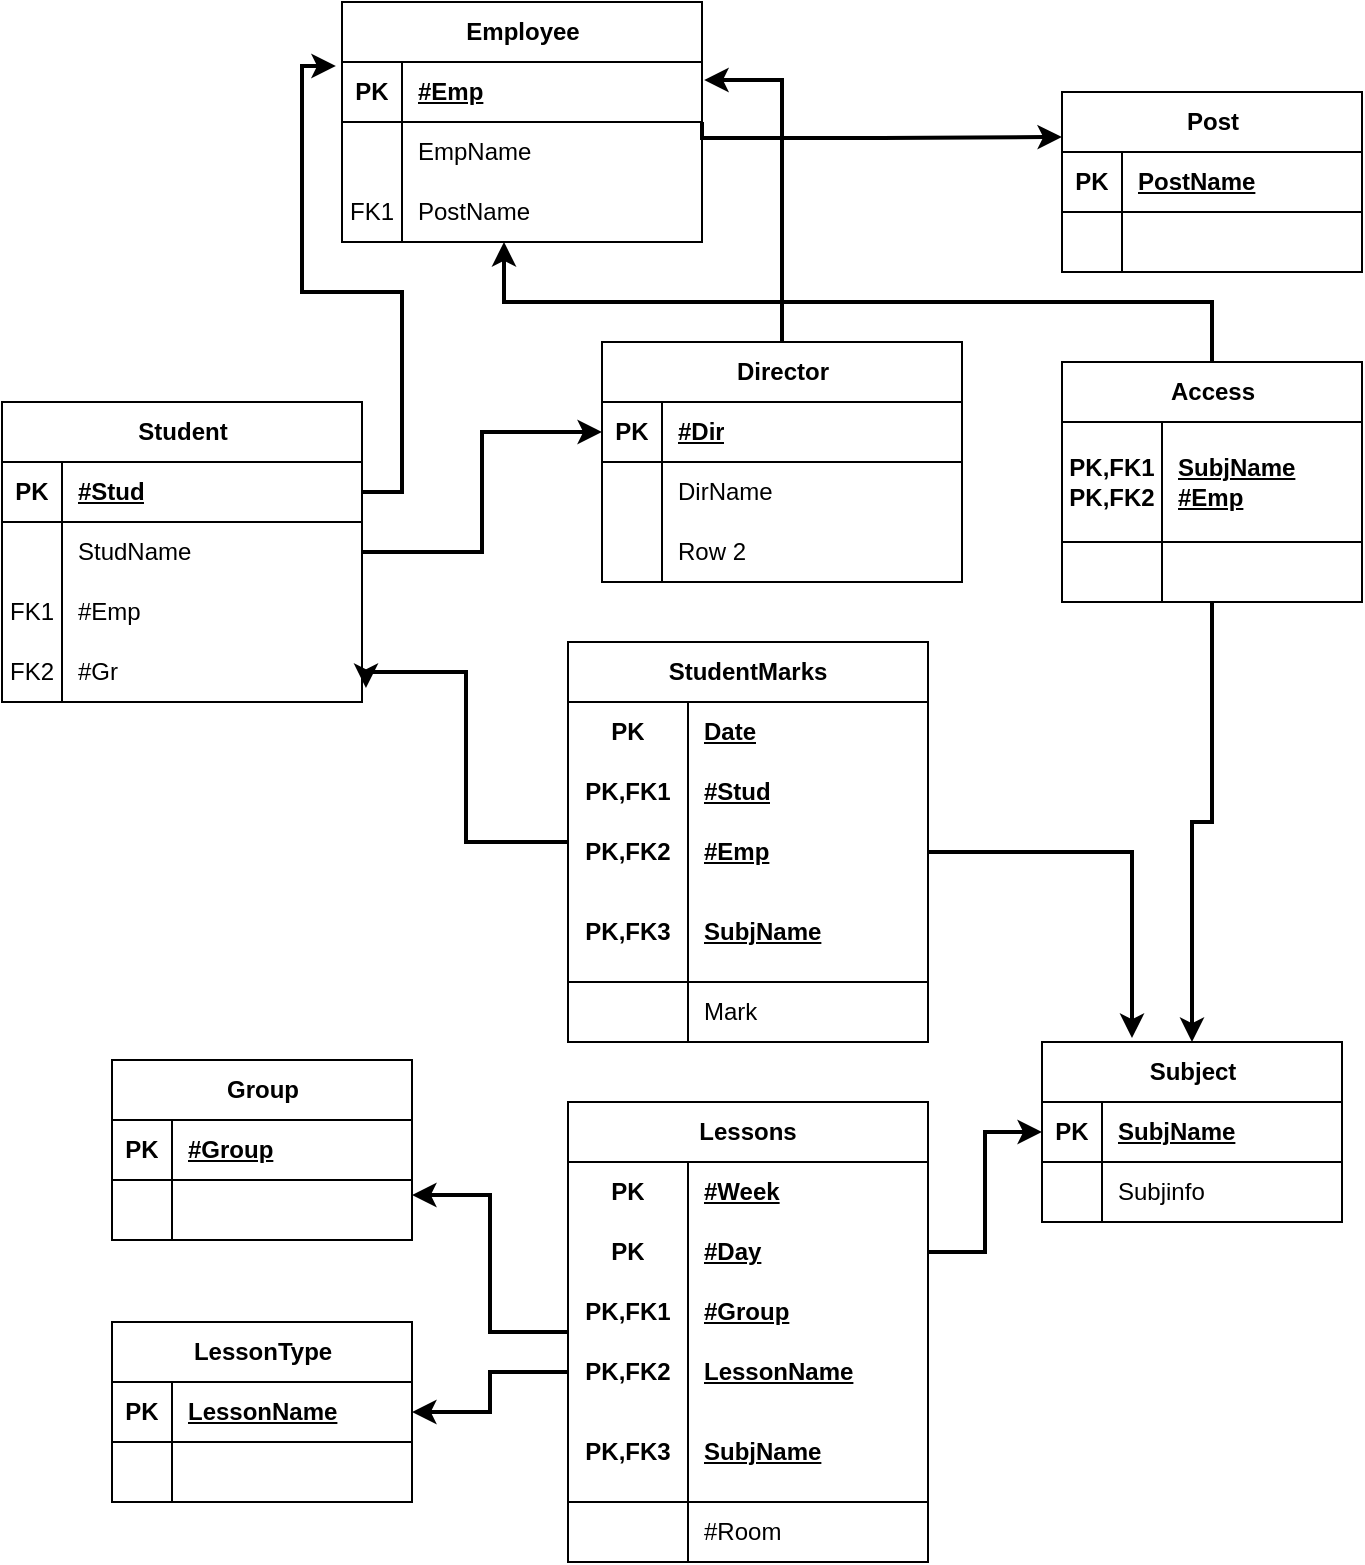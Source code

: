<mxfile version="24.7.12">
  <diagram name="Страница — 1" id="NzwjbQkJgT9TZxxbmWDE">
    <mxGraphModel dx="1434" dy="734" grid="1" gridSize="10" guides="1" tooltips="1" connect="1" arrows="1" fold="1" page="1" pageScale="1" pageWidth="827" pageHeight="1169" math="0" shadow="0">
      <root>
        <mxCell id="0" />
        <mxCell id="1" parent="0" />
        <mxCell id="a6RJARASzwT0fLE4KQtA-167" style="edgeStyle=orthogonalEdgeStyle;shape=connector;rounded=0;orthogonalLoop=1;jettySize=auto;html=1;entryX=0;entryY=0.5;entryDx=0;entryDy=0;strokeColor=default;strokeWidth=2;align=center;verticalAlign=middle;fontFamily=Helvetica;fontSize=11;fontColor=default;labelBackgroundColor=default;endArrow=classic;" edge="1" parent="1" source="a6RJARASzwT0fLE4KQtA-1" target="a6RJARASzwT0fLE4KQtA-28">
          <mxGeometry relative="1" as="geometry" />
        </mxCell>
        <mxCell id="a6RJARASzwT0fLE4KQtA-1" value="Student" style="shape=table;startSize=30;container=1;collapsible=1;childLayout=tableLayout;fixedRows=1;rowLines=0;fontStyle=1;align=center;resizeLast=1;html=1;" vertex="1" parent="1">
          <mxGeometry x="40" y="210" width="180" height="150" as="geometry" />
        </mxCell>
        <mxCell id="a6RJARASzwT0fLE4KQtA-2" value="" style="shape=tableRow;horizontal=0;startSize=0;swimlaneHead=0;swimlaneBody=0;fillColor=none;collapsible=0;dropTarget=0;points=[[0,0.5],[1,0.5]];portConstraint=eastwest;top=0;left=0;right=0;bottom=1;" vertex="1" parent="a6RJARASzwT0fLE4KQtA-1">
          <mxGeometry y="30" width="180" height="30" as="geometry" />
        </mxCell>
        <mxCell id="a6RJARASzwT0fLE4KQtA-3" value="PK" style="shape=partialRectangle;connectable=0;fillColor=none;top=0;left=0;bottom=0;right=0;fontStyle=1;overflow=hidden;whiteSpace=wrap;html=1;" vertex="1" parent="a6RJARASzwT0fLE4KQtA-2">
          <mxGeometry width="30" height="30" as="geometry">
            <mxRectangle width="30" height="30" as="alternateBounds" />
          </mxGeometry>
        </mxCell>
        <mxCell id="a6RJARASzwT0fLE4KQtA-4" value="#Stud" style="shape=partialRectangle;connectable=0;fillColor=none;top=0;left=0;bottom=0;right=0;align=left;spacingLeft=6;fontStyle=5;overflow=hidden;whiteSpace=wrap;html=1;" vertex="1" parent="a6RJARASzwT0fLE4KQtA-2">
          <mxGeometry x="30" width="150" height="30" as="geometry">
            <mxRectangle width="150" height="30" as="alternateBounds" />
          </mxGeometry>
        </mxCell>
        <mxCell id="a6RJARASzwT0fLE4KQtA-5" value="" style="shape=tableRow;horizontal=0;startSize=0;swimlaneHead=0;swimlaneBody=0;fillColor=none;collapsible=0;dropTarget=0;points=[[0,0.5],[1,0.5]];portConstraint=eastwest;top=0;left=0;right=0;bottom=0;" vertex="1" parent="a6RJARASzwT0fLE4KQtA-1">
          <mxGeometry y="60" width="180" height="30" as="geometry" />
        </mxCell>
        <mxCell id="a6RJARASzwT0fLE4KQtA-6" value="" style="shape=partialRectangle;connectable=0;fillColor=none;top=0;left=0;bottom=0;right=0;editable=1;overflow=hidden;whiteSpace=wrap;html=1;" vertex="1" parent="a6RJARASzwT0fLE4KQtA-5">
          <mxGeometry width="30" height="30" as="geometry">
            <mxRectangle width="30" height="30" as="alternateBounds" />
          </mxGeometry>
        </mxCell>
        <mxCell id="a6RJARASzwT0fLE4KQtA-7" value="StudName" style="shape=partialRectangle;connectable=0;fillColor=none;top=0;left=0;bottom=0;right=0;align=left;spacingLeft=6;overflow=hidden;whiteSpace=wrap;html=1;" vertex="1" parent="a6RJARASzwT0fLE4KQtA-5">
          <mxGeometry x="30" width="150" height="30" as="geometry">
            <mxRectangle width="150" height="30" as="alternateBounds" />
          </mxGeometry>
        </mxCell>
        <mxCell id="a6RJARASzwT0fLE4KQtA-8" value="" style="shape=tableRow;horizontal=0;startSize=0;swimlaneHead=0;swimlaneBody=0;fillColor=none;collapsible=0;dropTarget=0;points=[[0,0.5],[1,0.5]];portConstraint=eastwest;top=0;left=0;right=0;bottom=0;" vertex="1" parent="a6RJARASzwT0fLE4KQtA-1">
          <mxGeometry y="90" width="180" height="30" as="geometry" />
        </mxCell>
        <mxCell id="a6RJARASzwT0fLE4KQtA-9" value="FK1" style="shape=partialRectangle;connectable=0;fillColor=none;top=0;left=0;bottom=0;right=0;editable=1;overflow=hidden;whiteSpace=wrap;html=1;" vertex="1" parent="a6RJARASzwT0fLE4KQtA-8">
          <mxGeometry width="30" height="30" as="geometry">
            <mxRectangle width="30" height="30" as="alternateBounds" />
          </mxGeometry>
        </mxCell>
        <mxCell id="a6RJARASzwT0fLE4KQtA-10" value="#Emp" style="shape=partialRectangle;connectable=0;fillColor=none;top=0;left=0;bottom=0;right=0;align=left;spacingLeft=6;overflow=hidden;whiteSpace=wrap;html=1;" vertex="1" parent="a6RJARASzwT0fLE4KQtA-8">
          <mxGeometry x="30" width="150" height="30" as="geometry">
            <mxRectangle width="150" height="30" as="alternateBounds" />
          </mxGeometry>
        </mxCell>
        <mxCell id="a6RJARASzwT0fLE4KQtA-11" value="" style="shape=tableRow;horizontal=0;startSize=0;swimlaneHead=0;swimlaneBody=0;fillColor=none;collapsible=0;dropTarget=0;points=[[0,0.5],[1,0.5]];portConstraint=eastwest;top=0;left=0;right=0;bottom=0;" vertex="1" parent="a6RJARASzwT0fLE4KQtA-1">
          <mxGeometry y="120" width="180" height="30" as="geometry" />
        </mxCell>
        <mxCell id="a6RJARASzwT0fLE4KQtA-12" value="FK2" style="shape=partialRectangle;connectable=0;fillColor=none;top=0;left=0;bottom=0;right=0;editable=1;overflow=hidden;whiteSpace=wrap;html=1;" vertex="1" parent="a6RJARASzwT0fLE4KQtA-11">
          <mxGeometry width="30" height="30" as="geometry">
            <mxRectangle width="30" height="30" as="alternateBounds" />
          </mxGeometry>
        </mxCell>
        <mxCell id="a6RJARASzwT0fLE4KQtA-13" value="#Gr" style="shape=partialRectangle;connectable=0;fillColor=none;top=0;left=0;bottom=0;right=0;align=left;spacingLeft=6;overflow=hidden;whiteSpace=wrap;html=1;" vertex="1" parent="a6RJARASzwT0fLE4KQtA-11">
          <mxGeometry x="30" width="150" height="30" as="geometry">
            <mxRectangle width="150" height="30" as="alternateBounds" />
          </mxGeometry>
        </mxCell>
        <mxCell id="a6RJARASzwT0fLE4KQtA-14" value="Employee" style="shape=table;startSize=30;container=1;collapsible=1;childLayout=tableLayout;fixedRows=1;rowLines=0;fontStyle=1;align=center;resizeLast=1;html=1;" vertex="1" parent="1">
          <mxGeometry x="210" y="10" width="180" height="120" as="geometry" />
        </mxCell>
        <mxCell id="a6RJARASzwT0fLE4KQtA-15" value="" style="shape=tableRow;horizontal=0;startSize=0;swimlaneHead=0;swimlaneBody=0;fillColor=none;collapsible=0;dropTarget=0;points=[[0,0.5],[1,0.5]];portConstraint=eastwest;top=0;left=0;right=0;bottom=1;" vertex="1" parent="a6RJARASzwT0fLE4KQtA-14">
          <mxGeometry y="30" width="180" height="30" as="geometry" />
        </mxCell>
        <mxCell id="a6RJARASzwT0fLE4KQtA-16" value="PK" style="shape=partialRectangle;connectable=0;fillColor=none;top=0;left=0;bottom=0;right=0;fontStyle=1;overflow=hidden;whiteSpace=wrap;html=1;" vertex="1" parent="a6RJARASzwT0fLE4KQtA-15">
          <mxGeometry width="30" height="30" as="geometry">
            <mxRectangle width="30" height="30" as="alternateBounds" />
          </mxGeometry>
        </mxCell>
        <mxCell id="a6RJARASzwT0fLE4KQtA-17" value="#Emp" style="shape=partialRectangle;connectable=0;fillColor=none;top=0;left=0;bottom=0;right=0;align=left;spacingLeft=6;fontStyle=5;overflow=hidden;whiteSpace=wrap;html=1;" vertex="1" parent="a6RJARASzwT0fLE4KQtA-15">
          <mxGeometry x="30" width="150" height="30" as="geometry">
            <mxRectangle width="150" height="30" as="alternateBounds" />
          </mxGeometry>
        </mxCell>
        <mxCell id="a6RJARASzwT0fLE4KQtA-18" value="" style="shape=tableRow;horizontal=0;startSize=0;swimlaneHead=0;swimlaneBody=0;fillColor=none;collapsible=0;dropTarget=0;points=[[0,0.5],[1,0.5]];portConstraint=eastwest;top=0;left=0;right=0;bottom=0;" vertex="1" parent="a6RJARASzwT0fLE4KQtA-14">
          <mxGeometry y="60" width="180" height="30" as="geometry" />
        </mxCell>
        <mxCell id="a6RJARASzwT0fLE4KQtA-19" value="" style="shape=partialRectangle;connectable=0;fillColor=none;top=0;left=0;bottom=0;right=0;editable=1;overflow=hidden;whiteSpace=wrap;html=1;" vertex="1" parent="a6RJARASzwT0fLE4KQtA-18">
          <mxGeometry width="30" height="30" as="geometry">
            <mxRectangle width="30" height="30" as="alternateBounds" />
          </mxGeometry>
        </mxCell>
        <mxCell id="a6RJARASzwT0fLE4KQtA-20" value="EmpName" style="shape=partialRectangle;connectable=0;fillColor=none;top=0;left=0;bottom=0;right=0;align=left;spacingLeft=6;overflow=hidden;whiteSpace=wrap;html=1;" vertex="1" parent="a6RJARASzwT0fLE4KQtA-18">
          <mxGeometry x="30" width="150" height="30" as="geometry">
            <mxRectangle width="150" height="30" as="alternateBounds" />
          </mxGeometry>
        </mxCell>
        <mxCell id="a6RJARASzwT0fLE4KQtA-21" value="" style="shape=tableRow;horizontal=0;startSize=0;swimlaneHead=0;swimlaneBody=0;fillColor=none;collapsible=0;dropTarget=0;points=[[0,0.5],[1,0.5]];portConstraint=eastwest;top=0;left=0;right=0;bottom=0;" vertex="1" parent="a6RJARASzwT0fLE4KQtA-14">
          <mxGeometry y="90" width="180" height="30" as="geometry" />
        </mxCell>
        <mxCell id="a6RJARASzwT0fLE4KQtA-22" value="FK1" style="shape=partialRectangle;connectable=0;fillColor=none;top=0;left=0;bottom=0;right=0;editable=1;overflow=hidden;whiteSpace=wrap;html=1;" vertex="1" parent="a6RJARASzwT0fLE4KQtA-21">
          <mxGeometry width="30" height="30" as="geometry">
            <mxRectangle width="30" height="30" as="alternateBounds" />
          </mxGeometry>
        </mxCell>
        <mxCell id="a6RJARASzwT0fLE4KQtA-23" value="PostName" style="shape=partialRectangle;connectable=0;fillColor=none;top=0;left=0;bottom=0;right=0;align=left;spacingLeft=6;overflow=hidden;whiteSpace=wrap;html=1;" vertex="1" parent="a6RJARASzwT0fLE4KQtA-21">
          <mxGeometry x="30" width="150" height="30" as="geometry">
            <mxRectangle width="150" height="30" as="alternateBounds" />
          </mxGeometry>
        </mxCell>
        <mxCell id="a6RJARASzwT0fLE4KQtA-27" value="Director" style="shape=table;startSize=30;container=1;collapsible=1;childLayout=tableLayout;fixedRows=1;rowLines=0;fontStyle=1;align=center;resizeLast=1;html=1;" vertex="1" parent="1">
          <mxGeometry x="340" y="180" width="180" height="120" as="geometry" />
        </mxCell>
        <mxCell id="a6RJARASzwT0fLE4KQtA-28" value="" style="shape=tableRow;horizontal=0;startSize=0;swimlaneHead=0;swimlaneBody=0;fillColor=none;collapsible=0;dropTarget=0;points=[[0,0.5],[1,0.5]];portConstraint=eastwest;top=0;left=0;right=0;bottom=1;" vertex="1" parent="a6RJARASzwT0fLE4KQtA-27">
          <mxGeometry y="30" width="180" height="30" as="geometry" />
        </mxCell>
        <mxCell id="a6RJARASzwT0fLE4KQtA-29" value="PK" style="shape=partialRectangle;connectable=0;fillColor=none;top=0;left=0;bottom=0;right=0;fontStyle=1;overflow=hidden;whiteSpace=wrap;html=1;" vertex="1" parent="a6RJARASzwT0fLE4KQtA-28">
          <mxGeometry width="30" height="30" as="geometry">
            <mxRectangle width="30" height="30" as="alternateBounds" />
          </mxGeometry>
        </mxCell>
        <mxCell id="a6RJARASzwT0fLE4KQtA-30" value="#Dir" style="shape=partialRectangle;connectable=0;fillColor=none;top=0;left=0;bottom=0;right=0;align=left;spacingLeft=6;fontStyle=5;overflow=hidden;whiteSpace=wrap;html=1;" vertex="1" parent="a6RJARASzwT0fLE4KQtA-28">
          <mxGeometry x="30" width="150" height="30" as="geometry">
            <mxRectangle width="150" height="30" as="alternateBounds" />
          </mxGeometry>
        </mxCell>
        <mxCell id="a6RJARASzwT0fLE4KQtA-31" value="" style="shape=tableRow;horizontal=0;startSize=0;swimlaneHead=0;swimlaneBody=0;fillColor=none;collapsible=0;dropTarget=0;points=[[0,0.5],[1,0.5]];portConstraint=eastwest;top=0;left=0;right=0;bottom=0;" vertex="1" parent="a6RJARASzwT0fLE4KQtA-27">
          <mxGeometry y="60" width="180" height="30" as="geometry" />
        </mxCell>
        <mxCell id="a6RJARASzwT0fLE4KQtA-32" value="" style="shape=partialRectangle;connectable=0;fillColor=none;top=0;left=0;bottom=0;right=0;editable=1;overflow=hidden;whiteSpace=wrap;html=1;" vertex="1" parent="a6RJARASzwT0fLE4KQtA-31">
          <mxGeometry width="30" height="30" as="geometry">
            <mxRectangle width="30" height="30" as="alternateBounds" />
          </mxGeometry>
        </mxCell>
        <mxCell id="a6RJARASzwT0fLE4KQtA-33" value="DirName" style="shape=partialRectangle;connectable=0;fillColor=none;top=0;left=0;bottom=0;right=0;align=left;spacingLeft=6;overflow=hidden;whiteSpace=wrap;html=1;" vertex="1" parent="a6RJARASzwT0fLE4KQtA-31">
          <mxGeometry x="30" width="150" height="30" as="geometry">
            <mxRectangle width="150" height="30" as="alternateBounds" />
          </mxGeometry>
        </mxCell>
        <mxCell id="a6RJARASzwT0fLE4KQtA-34" value="" style="shape=tableRow;horizontal=0;startSize=0;swimlaneHead=0;swimlaneBody=0;fillColor=none;collapsible=0;dropTarget=0;points=[[0,0.5],[1,0.5]];portConstraint=eastwest;top=0;left=0;right=0;bottom=0;" vertex="1" parent="a6RJARASzwT0fLE4KQtA-27">
          <mxGeometry y="90" width="180" height="30" as="geometry" />
        </mxCell>
        <mxCell id="a6RJARASzwT0fLE4KQtA-35" value="" style="shape=partialRectangle;connectable=0;fillColor=none;top=0;left=0;bottom=0;right=0;editable=1;overflow=hidden;whiteSpace=wrap;html=1;" vertex="1" parent="a6RJARASzwT0fLE4KQtA-34">
          <mxGeometry width="30" height="30" as="geometry">
            <mxRectangle width="30" height="30" as="alternateBounds" />
          </mxGeometry>
        </mxCell>
        <mxCell id="a6RJARASzwT0fLE4KQtA-36" value="Row 2" style="shape=partialRectangle;connectable=0;fillColor=none;top=0;left=0;bottom=0;right=0;align=left;spacingLeft=6;overflow=hidden;whiteSpace=wrap;html=1;" vertex="1" parent="a6RJARASzwT0fLE4KQtA-34">
          <mxGeometry x="30" width="150" height="30" as="geometry">
            <mxRectangle width="150" height="30" as="alternateBounds" />
          </mxGeometry>
        </mxCell>
        <mxCell id="a6RJARASzwT0fLE4KQtA-50" value="Group" style="shape=table;startSize=30;container=1;collapsible=1;childLayout=tableLayout;fixedRows=1;rowLines=0;fontStyle=1;align=center;resizeLast=1;html=1;" vertex="1" parent="1">
          <mxGeometry x="95" y="539" width="150" height="90" as="geometry" />
        </mxCell>
        <mxCell id="a6RJARASzwT0fLE4KQtA-51" value="" style="shape=tableRow;horizontal=0;startSize=0;swimlaneHead=0;swimlaneBody=0;fillColor=none;collapsible=0;dropTarget=0;points=[[0,0.5],[1,0.5]];portConstraint=eastwest;top=0;left=0;right=0;bottom=1;" vertex="1" parent="a6RJARASzwT0fLE4KQtA-50">
          <mxGeometry y="30" width="150" height="30" as="geometry" />
        </mxCell>
        <mxCell id="a6RJARASzwT0fLE4KQtA-52" value="PK" style="shape=partialRectangle;connectable=0;fillColor=none;top=0;left=0;bottom=0;right=0;fontStyle=1;overflow=hidden;whiteSpace=wrap;html=1;" vertex="1" parent="a6RJARASzwT0fLE4KQtA-51">
          <mxGeometry width="30" height="30" as="geometry">
            <mxRectangle width="30" height="30" as="alternateBounds" />
          </mxGeometry>
        </mxCell>
        <mxCell id="a6RJARASzwT0fLE4KQtA-53" value="#Group" style="shape=partialRectangle;connectable=0;fillColor=none;top=0;left=0;bottom=0;right=0;align=left;spacingLeft=6;fontStyle=5;overflow=hidden;whiteSpace=wrap;html=1;" vertex="1" parent="a6RJARASzwT0fLE4KQtA-51">
          <mxGeometry x="30" width="120" height="30" as="geometry">
            <mxRectangle width="120" height="30" as="alternateBounds" />
          </mxGeometry>
        </mxCell>
        <mxCell id="a6RJARASzwT0fLE4KQtA-54" value="" style="shape=tableRow;horizontal=0;startSize=0;swimlaneHead=0;swimlaneBody=0;fillColor=none;collapsible=0;dropTarget=0;points=[[0,0.5],[1,0.5]];portConstraint=eastwest;top=0;left=0;right=0;bottom=0;" vertex="1" parent="a6RJARASzwT0fLE4KQtA-50">
          <mxGeometry y="60" width="150" height="30" as="geometry" />
        </mxCell>
        <mxCell id="a6RJARASzwT0fLE4KQtA-55" value="" style="shape=partialRectangle;connectable=0;fillColor=none;top=0;left=0;bottom=0;right=0;editable=1;overflow=hidden;whiteSpace=wrap;html=1;" vertex="1" parent="a6RJARASzwT0fLE4KQtA-54">
          <mxGeometry width="30" height="30" as="geometry">
            <mxRectangle width="30" height="30" as="alternateBounds" />
          </mxGeometry>
        </mxCell>
        <mxCell id="a6RJARASzwT0fLE4KQtA-56" value="" style="shape=partialRectangle;connectable=0;fillColor=none;top=0;left=0;bottom=0;right=0;align=left;spacingLeft=6;overflow=hidden;whiteSpace=wrap;html=1;" vertex="1" parent="a6RJARASzwT0fLE4KQtA-54">
          <mxGeometry x="30" width="120" height="30" as="geometry">
            <mxRectangle width="120" height="30" as="alternateBounds" />
          </mxGeometry>
        </mxCell>
        <mxCell id="a6RJARASzwT0fLE4KQtA-89" value="LessonType" style="shape=table;startSize=30;container=1;collapsible=1;childLayout=tableLayout;fixedRows=1;rowLines=0;fontStyle=1;align=center;resizeLast=1;html=1;" vertex="1" parent="1">
          <mxGeometry x="95" y="670" width="150" height="90" as="geometry" />
        </mxCell>
        <mxCell id="a6RJARASzwT0fLE4KQtA-90" value="" style="shape=tableRow;horizontal=0;startSize=0;swimlaneHead=0;swimlaneBody=0;fillColor=none;collapsible=0;dropTarget=0;points=[[0,0.5],[1,0.5]];portConstraint=eastwest;top=0;left=0;right=0;bottom=1;" vertex="1" parent="a6RJARASzwT0fLE4KQtA-89">
          <mxGeometry y="30" width="150" height="30" as="geometry" />
        </mxCell>
        <mxCell id="a6RJARASzwT0fLE4KQtA-91" value="PK" style="shape=partialRectangle;connectable=0;fillColor=none;top=0;left=0;bottom=0;right=0;fontStyle=1;overflow=hidden;whiteSpace=wrap;html=1;" vertex="1" parent="a6RJARASzwT0fLE4KQtA-90">
          <mxGeometry width="30" height="30" as="geometry">
            <mxRectangle width="30" height="30" as="alternateBounds" />
          </mxGeometry>
        </mxCell>
        <mxCell id="a6RJARASzwT0fLE4KQtA-92" value="LessonName" style="shape=partialRectangle;connectable=0;fillColor=none;top=0;left=0;bottom=0;right=0;align=left;spacingLeft=6;fontStyle=5;overflow=hidden;whiteSpace=wrap;html=1;" vertex="1" parent="a6RJARASzwT0fLE4KQtA-90">
          <mxGeometry x="30" width="120" height="30" as="geometry">
            <mxRectangle width="120" height="30" as="alternateBounds" />
          </mxGeometry>
        </mxCell>
        <mxCell id="a6RJARASzwT0fLE4KQtA-93" value="" style="shape=tableRow;horizontal=0;startSize=0;swimlaneHead=0;swimlaneBody=0;fillColor=none;collapsible=0;dropTarget=0;points=[[0,0.5],[1,0.5]];portConstraint=eastwest;top=0;left=0;right=0;bottom=0;" vertex="1" parent="a6RJARASzwT0fLE4KQtA-89">
          <mxGeometry y="60" width="150" height="30" as="geometry" />
        </mxCell>
        <mxCell id="a6RJARASzwT0fLE4KQtA-94" value="" style="shape=partialRectangle;connectable=0;fillColor=none;top=0;left=0;bottom=0;right=0;editable=1;overflow=hidden;whiteSpace=wrap;html=1;" vertex="1" parent="a6RJARASzwT0fLE4KQtA-93">
          <mxGeometry width="30" height="30" as="geometry">
            <mxRectangle width="30" height="30" as="alternateBounds" />
          </mxGeometry>
        </mxCell>
        <mxCell id="a6RJARASzwT0fLE4KQtA-95" value="" style="shape=partialRectangle;connectable=0;fillColor=none;top=0;left=0;bottom=0;right=0;align=left;spacingLeft=6;overflow=hidden;whiteSpace=wrap;html=1;" vertex="1" parent="a6RJARASzwT0fLE4KQtA-93">
          <mxGeometry x="30" width="120" height="30" as="geometry">
            <mxRectangle width="120" height="30" as="alternateBounds" />
          </mxGeometry>
        </mxCell>
        <mxCell id="a6RJARASzwT0fLE4KQtA-96" value="Post" style="shape=table;startSize=30;container=1;collapsible=1;childLayout=tableLayout;fixedRows=1;rowLines=0;fontStyle=1;align=center;resizeLast=1;html=1;" vertex="1" parent="1">
          <mxGeometry x="570" y="55" width="150" height="90" as="geometry" />
        </mxCell>
        <mxCell id="a6RJARASzwT0fLE4KQtA-97" value="" style="shape=tableRow;horizontal=0;startSize=0;swimlaneHead=0;swimlaneBody=0;fillColor=none;collapsible=0;dropTarget=0;points=[[0,0.5],[1,0.5]];portConstraint=eastwest;top=0;left=0;right=0;bottom=1;" vertex="1" parent="a6RJARASzwT0fLE4KQtA-96">
          <mxGeometry y="30" width="150" height="30" as="geometry" />
        </mxCell>
        <mxCell id="a6RJARASzwT0fLE4KQtA-98" value="PK" style="shape=partialRectangle;connectable=0;fillColor=none;top=0;left=0;bottom=0;right=0;fontStyle=1;overflow=hidden;whiteSpace=wrap;html=1;" vertex="1" parent="a6RJARASzwT0fLE4KQtA-97">
          <mxGeometry width="30" height="30" as="geometry">
            <mxRectangle width="30" height="30" as="alternateBounds" />
          </mxGeometry>
        </mxCell>
        <mxCell id="a6RJARASzwT0fLE4KQtA-99" value="PostName" style="shape=partialRectangle;connectable=0;fillColor=none;top=0;left=0;bottom=0;right=0;align=left;spacingLeft=6;fontStyle=5;overflow=hidden;whiteSpace=wrap;html=1;" vertex="1" parent="a6RJARASzwT0fLE4KQtA-97">
          <mxGeometry x="30" width="120" height="30" as="geometry">
            <mxRectangle width="120" height="30" as="alternateBounds" />
          </mxGeometry>
        </mxCell>
        <mxCell id="a6RJARASzwT0fLE4KQtA-100" value="" style="shape=tableRow;horizontal=0;startSize=0;swimlaneHead=0;swimlaneBody=0;fillColor=none;collapsible=0;dropTarget=0;points=[[0,0.5],[1,0.5]];portConstraint=eastwest;top=0;left=0;right=0;bottom=0;" vertex="1" parent="a6RJARASzwT0fLE4KQtA-96">
          <mxGeometry y="60" width="150" height="30" as="geometry" />
        </mxCell>
        <mxCell id="a6RJARASzwT0fLE4KQtA-101" value="" style="shape=partialRectangle;connectable=0;fillColor=none;top=0;left=0;bottom=0;right=0;editable=1;overflow=hidden;whiteSpace=wrap;html=1;" vertex="1" parent="a6RJARASzwT0fLE4KQtA-100">
          <mxGeometry width="30" height="30" as="geometry">
            <mxRectangle width="30" height="30" as="alternateBounds" />
          </mxGeometry>
        </mxCell>
        <mxCell id="a6RJARASzwT0fLE4KQtA-102" value="" style="shape=partialRectangle;connectable=0;fillColor=none;top=0;left=0;bottom=0;right=0;align=left;spacingLeft=6;overflow=hidden;whiteSpace=wrap;html=1;" vertex="1" parent="a6RJARASzwT0fLE4KQtA-100">
          <mxGeometry x="30" width="120" height="30" as="geometry">
            <mxRectangle width="120" height="30" as="alternateBounds" />
          </mxGeometry>
        </mxCell>
        <mxCell id="a6RJARASzwT0fLE4KQtA-171" style="edgeStyle=orthogonalEdgeStyle;shape=connector;rounded=0;orthogonalLoop=1;jettySize=auto;html=1;entryX=0.5;entryY=0;entryDx=0;entryDy=0;strokeColor=default;strokeWidth=2;align=center;verticalAlign=middle;fontFamily=Helvetica;fontSize=11;fontColor=default;labelBackgroundColor=default;endArrow=classic;" edge="1" parent="1" source="a6RJARASzwT0fLE4KQtA-103" target="a6RJARASzwT0fLE4KQtA-158">
          <mxGeometry relative="1" as="geometry" />
        </mxCell>
        <mxCell id="a6RJARASzwT0fLE4KQtA-103" value="Access" style="shape=table;startSize=30;container=1;collapsible=1;childLayout=tableLayout;fixedRows=1;rowLines=0;fontStyle=1;align=center;resizeLast=1;html=1;" vertex="1" parent="1">
          <mxGeometry x="570" y="190" width="150" height="120" as="geometry" />
        </mxCell>
        <mxCell id="a6RJARASzwT0fLE4KQtA-104" value="" style="shape=tableRow;horizontal=0;startSize=0;swimlaneHead=0;swimlaneBody=0;fillColor=none;collapsible=0;dropTarget=0;points=[[0,0.5],[1,0.5]];portConstraint=eastwest;top=0;left=0;right=0;bottom=1;" vertex="1" parent="a6RJARASzwT0fLE4KQtA-103">
          <mxGeometry y="30" width="150" height="60" as="geometry" />
        </mxCell>
        <mxCell id="a6RJARASzwT0fLE4KQtA-105" value="&lt;div&gt;PK,FK1&lt;/div&gt;&lt;div&gt;PK,FK2&lt;br&gt;&lt;/div&gt;" style="shape=partialRectangle;connectable=0;fillColor=none;top=0;left=0;bottom=0;right=0;fontStyle=1;overflow=hidden;whiteSpace=wrap;html=1;" vertex="1" parent="a6RJARASzwT0fLE4KQtA-104">
          <mxGeometry width="50" height="60" as="geometry">
            <mxRectangle width="50" height="60" as="alternateBounds" />
          </mxGeometry>
        </mxCell>
        <mxCell id="a6RJARASzwT0fLE4KQtA-106" value="&lt;div&gt;SubjName&lt;/div&gt;&lt;div&gt;#Emp&lt;br&gt;&lt;/div&gt;" style="shape=partialRectangle;connectable=0;fillColor=none;top=0;left=0;bottom=0;right=0;align=left;spacingLeft=6;fontStyle=5;overflow=hidden;whiteSpace=wrap;html=1;" vertex="1" parent="a6RJARASzwT0fLE4KQtA-104">
          <mxGeometry x="50" width="100" height="60" as="geometry">
            <mxRectangle width="100" height="60" as="alternateBounds" />
          </mxGeometry>
        </mxCell>
        <mxCell id="a6RJARASzwT0fLE4KQtA-107" value="" style="shape=tableRow;horizontal=0;startSize=0;swimlaneHead=0;swimlaneBody=0;fillColor=none;collapsible=0;dropTarget=0;points=[[0,0.5],[1,0.5]];portConstraint=eastwest;top=0;left=0;right=0;bottom=0;" vertex="1" parent="a6RJARASzwT0fLE4KQtA-103">
          <mxGeometry y="90" width="150" height="30" as="geometry" />
        </mxCell>
        <mxCell id="a6RJARASzwT0fLE4KQtA-108" value="" style="shape=partialRectangle;connectable=0;fillColor=none;top=0;left=0;bottom=0;right=0;editable=1;overflow=hidden;whiteSpace=wrap;html=1;" vertex="1" parent="a6RJARASzwT0fLE4KQtA-107">
          <mxGeometry width="50" height="30" as="geometry">
            <mxRectangle width="50" height="30" as="alternateBounds" />
          </mxGeometry>
        </mxCell>
        <mxCell id="a6RJARASzwT0fLE4KQtA-109" value="" style="shape=partialRectangle;connectable=0;fillColor=none;top=0;left=0;bottom=0;right=0;align=left;spacingLeft=6;overflow=hidden;whiteSpace=wrap;html=1;" vertex="1" parent="a6RJARASzwT0fLE4KQtA-107">
          <mxGeometry x="50" width="100" height="30" as="geometry">
            <mxRectangle width="100" height="30" as="alternateBounds" />
          </mxGeometry>
        </mxCell>
        <mxCell id="a6RJARASzwT0fLE4KQtA-111" value="StudentMarks" style="shape=table;startSize=30;container=1;collapsible=1;childLayout=tableLayout;fixedRows=1;rowLines=0;fontStyle=1;align=center;resizeLast=1;html=1;whiteSpace=wrap;" vertex="1" parent="1">
          <mxGeometry x="323" y="330" width="180" height="200" as="geometry" />
        </mxCell>
        <mxCell id="a6RJARASzwT0fLE4KQtA-136" style="shape=tableRow;horizontal=0;startSize=0;swimlaneHead=0;swimlaneBody=0;fillColor=none;collapsible=0;dropTarget=0;points=[[0,0.5],[1,0.5]];portConstraint=eastwest;top=0;left=0;right=0;bottom=0;html=1;" vertex="1" parent="a6RJARASzwT0fLE4KQtA-111">
          <mxGeometry y="30" width="180" height="30" as="geometry" />
        </mxCell>
        <mxCell id="a6RJARASzwT0fLE4KQtA-137" value="PK" style="shape=partialRectangle;connectable=0;fillColor=none;top=0;left=0;bottom=0;right=0;fontStyle=1;overflow=hidden;html=1;whiteSpace=wrap;" vertex="1" parent="a6RJARASzwT0fLE4KQtA-136">
          <mxGeometry width="60" height="30" as="geometry">
            <mxRectangle width="60" height="30" as="alternateBounds" />
          </mxGeometry>
        </mxCell>
        <mxCell id="a6RJARASzwT0fLE4KQtA-138" value="Date" style="shape=partialRectangle;connectable=0;fillColor=none;top=0;left=0;bottom=0;right=0;align=left;spacingLeft=6;fontStyle=5;overflow=hidden;html=1;whiteSpace=wrap;" vertex="1" parent="a6RJARASzwT0fLE4KQtA-136">
          <mxGeometry x="60" width="120" height="30" as="geometry">
            <mxRectangle width="120" height="30" as="alternateBounds" />
          </mxGeometry>
        </mxCell>
        <mxCell id="a6RJARASzwT0fLE4KQtA-133" style="shape=tableRow;horizontal=0;startSize=0;swimlaneHead=0;swimlaneBody=0;fillColor=none;collapsible=0;dropTarget=0;points=[[0,0.5],[1,0.5]];portConstraint=eastwest;top=0;left=0;right=0;bottom=0;html=1;" vertex="1" parent="a6RJARASzwT0fLE4KQtA-111">
          <mxGeometry y="60" width="180" height="30" as="geometry" />
        </mxCell>
        <mxCell id="a6RJARASzwT0fLE4KQtA-134" value="PK,FK1" style="shape=partialRectangle;connectable=0;fillColor=none;top=0;left=0;bottom=0;right=0;fontStyle=1;overflow=hidden;html=1;whiteSpace=wrap;" vertex="1" parent="a6RJARASzwT0fLE4KQtA-133">
          <mxGeometry width="60" height="30" as="geometry">
            <mxRectangle width="60" height="30" as="alternateBounds" />
          </mxGeometry>
        </mxCell>
        <mxCell id="a6RJARASzwT0fLE4KQtA-135" value="#Stud" style="shape=partialRectangle;connectable=0;fillColor=none;top=0;left=0;bottom=0;right=0;align=left;spacingLeft=6;fontStyle=5;overflow=hidden;html=1;whiteSpace=wrap;" vertex="1" parent="a6RJARASzwT0fLE4KQtA-133">
          <mxGeometry x="60" width="120" height="30" as="geometry">
            <mxRectangle width="120" height="30" as="alternateBounds" />
          </mxGeometry>
        </mxCell>
        <mxCell id="a6RJARASzwT0fLE4KQtA-112" value="" style="shape=tableRow;horizontal=0;startSize=0;swimlaneHead=0;swimlaneBody=0;fillColor=none;collapsible=0;dropTarget=0;points=[[0,0.5],[1,0.5]];portConstraint=eastwest;top=0;left=0;right=0;bottom=0;html=1;" vertex="1" parent="a6RJARASzwT0fLE4KQtA-111">
          <mxGeometry y="90" width="180" height="30" as="geometry" />
        </mxCell>
        <mxCell id="a6RJARASzwT0fLE4KQtA-113" value="PK,FK2" style="shape=partialRectangle;connectable=0;fillColor=none;top=0;left=0;bottom=0;right=0;fontStyle=1;overflow=hidden;html=1;whiteSpace=wrap;" vertex="1" parent="a6RJARASzwT0fLE4KQtA-112">
          <mxGeometry width="60" height="30" as="geometry">
            <mxRectangle width="60" height="30" as="alternateBounds" />
          </mxGeometry>
        </mxCell>
        <mxCell id="a6RJARASzwT0fLE4KQtA-114" value="#Emp" style="shape=partialRectangle;connectable=0;fillColor=none;top=0;left=0;bottom=0;right=0;align=left;spacingLeft=6;fontStyle=5;overflow=hidden;html=1;whiteSpace=wrap;" vertex="1" parent="a6RJARASzwT0fLE4KQtA-112">
          <mxGeometry x="60" width="120" height="30" as="geometry">
            <mxRectangle width="120" height="30" as="alternateBounds" />
          </mxGeometry>
        </mxCell>
        <mxCell id="a6RJARASzwT0fLE4KQtA-115" value="" style="shape=tableRow;horizontal=0;startSize=0;swimlaneHead=0;swimlaneBody=0;fillColor=none;collapsible=0;dropTarget=0;points=[[0,0.5],[1,0.5]];portConstraint=eastwest;top=0;left=0;right=0;bottom=1;html=1;" vertex="1" parent="a6RJARASzwT0fLE4KQtA-111">
          <mxGeometry y="120" width="180" height="50" as="geometry" />
        </mxCell>
        <mxCell id="a6RJARASzwT0fLE4KQtA-116" value="PK,FK3" style="shape=partialRectangle;connectable=0;fillColor=none;top=0;left=0;bottom=0;right=0;fontStyle=1;overflow=hidden;html=1;whiteSpace=wrap;" vertex="1" parent="a6RJARASzwT0fLE4KQtA-115">
          <mxGeometry width="60" height="50" as="geometry">
            <mxRectangle width="60" height="50" as="alternateBounds" />
          </mxGeometry>
        </mxCell>
        <mxCell id="a6RJARASzwT0fLE4KQtA-117" value="SubjName" style="shape=partialRectangle;connectable=0;fillColor=none;top=0;left=0;bottom=0;right=0;align=left;spacingLeft=6;fontStyle=5;overflow=hidden;html=1;whiteSpace=wrap;" vertex="1" parent="a6RJARASzwT0fLE4KQtA-115">
          <mxGeometry x="60" width="120" height="50" as="geometry">
            <mxRectangle width="120" height="50" as="alternateBounds" />
          </mxGeometry>
        </mxCell>
        <mxCell id="a6RJARASzwT0fLE4KQtA-118" value="" style="shape=tableRow;horizontal=0;startSize=0;swimlaneHead=0;swimlaneBody=0;fillColor=none;collapsible=0;dropTarget=0;points=[[0,0.5],[1,0.5]];portConstraint=eastwest;top=0;left=0;right=0;bottom=0;html=1;" vertex="1" parent="a6RJARASzwT0fLE4KQtA-111">
          <mxGeometry y="170" width="180" height="30" as="geometry" />
        </mxCell>
        <mxCell id="a6RJARASzwT0fLE4KQtA-119" value="" style="shape=partialRectangle;connectable=0;fillColor=none;top=0;left=0;bottom=0;right=0;editable=1;overflow=hidden;html=1;whiteSpace=wrap;" vertex="1" parent="a6RJARASzwT0fLE4KQtA-118">
          <mxGeometry width="60" height="30" as="geometry">
            <mxRectangle width="60" height="30" as="alternateBounds" />
          </mxGeometry>
        </mxCell>
        <mxCell id="a6RJARASzwT0fLE4KQtA-120" value="Mark" style="shape=partialRectangle;connectable=0;fillColor=none;top=0;left=0;bottom=0;right=0;align=left;spacingLeft=6;overflow=hidden;html=1;whiteSpace=wrap;" vertex="1" parent="a6RJARASzwT0fLE4KQtA-118">
          <mxGeometry x="60" width="120" height="30" as="geometry">
            <mxRectangle width="120" height="30" as="alternateBounds" />
          </mxGeometry>
        </mxCell>
        <mxCell id="a6RJARASzwT0fLE4KQtA-173" style="edgeStyle=orthogonalEdgeStyle;shape=connector;rounded=0;orthogonalLoop=1;jettySize=auto;html=1;entryX=1;entryY=0.75;entryDx=0;entryDy=0;strokeColor=default;strokeWidth=2;align=center;verticalAlign=middle;fontFamily=Helvetica;fontSize=11;fontColor=default;labelBackgroundColor=default;endArrow=classic;" edge="1" parent="1" source="a6RJARASzwT0fLE4KQtA-139" target="a6RJARASzwT0fLE4KQtA-50">
          <mxGeometry relative="1" as="geometry" />
        </mxCell>
        <mxCell id="a6RJARASzwT0fLE4KQtA-139" value="Lessons" style="shape=table;startSize=30;container=1;collapsible=1;childLayout=tableLayout;fixedRows=1;rowLines=0;fontStyle=1;align=center;resizeLast=1;html=1;whiteSpace=wrap;" vertex="1" parent="1">
          <mxGeometry x="323" y="560" width="180" height="230" as="geometry" />
        </mxCell>
        <mxCell id="a6RJARASzwT0fLE4KQtA-155" style="shape=tableRow;horizontal=0;startSize=0;swimlaneHead=0;swimlaneBody=0;fillColor=none;collapsible=0;dropTarget=0;points=[[0,0.5],[1,0.5]];portConstraint=eastwest;top=0;left=0;right=0;bottom=0;html=1;" vertex="1" parent="a6RJARASzwT0fLE4KQtA-139">
          <mxGeometry y="30" width="180" height="30" as="geometry" />
        </mxCell>
        <mxCell id="a6RJARASzwT0fLE4KQtA-156" value="PK" style="shape=partialRectangle;connectable=0;fillColor=none;top=0;left=0;bottom=0;right=0;fontStyle=1;overflow=hidden;html=1;whiteSpace=wrap;" vertex="1" parent="a6RJARASzwT0fLE4KQtA-155">
          <mxGeometry width="60" height="30" as="geometry">
            <mxRectangle width="60" height="30" as="alternateBounds" />
          </mxGeometry>
        </mxCell>
        <mxCell id="a6RJARASzwT0fLE4KQtA-157" value="#Week" style="shape=partialRectangle;connectable=0;fillColor=none;top=0;left=0;bottom=0;right=0;align=left;spacingLeft=6;fontStyle=5;overflow=hidden;html=1;whiteSpace=wrap;" vertex="1" parent="a6RJARASzwT0fLE4KQtA-155">
          <mxGeometry x="60" width="120" height="30" as="geometry">
            <mxRectangle width="120" height="30" as="alternateBounds" />
          </mxGeometry>
        </mxCell>
        <mxCell id="a6RJARASzwT0fLE4KQtA-140" style="shape=tableRow;horizontal=0;startSize=0;swimlaneHead=0;swimlaneBody=0;fillColor=none;collapsible=0;dropTarget=0;points=[[0,0.5],[1,0.5]];portConstraint=eastwest;top=0;left=0;right=0;bottom=0;html=1;" vertex="1" parent="a6RJARASzwT0fLE4KQtA-139">
          <mxGeometry y="60" width="180" height="30" as="geometry" />
        </mxCell>
        <mxCell id="a6RJARASzwT0fLE4KQtA-141" value="PK" style="shape=partialRectangle;connectable=0;fillColor=none;top=0;left=0;bottom=0;right=0;fontStyle=1;overflow=hidden;html=1;whiteSpace=wrap;" vertex="1" parent="a6RJARASzwT0fLE4KQtA-140">
          <mxGeometry width="60" height="30" as="geometry">
            <mxRectangle width="60" height="30" as="alternateBounds" />
          </mxGeometry>
        </mxCell>
        <mxCell id="a6RJARASzwT0fLE4KQtA-142" value="#Day" style="shape=partialRectangle;connectable=0;fillColor=none;top=0;left=0;bottom=0;right=0;align=left;spacingLeft=6;fontStyle=5;overflow=hidden;html=1;whiteSpace=wrap;" vertex="1" parent="a6RJARASzwT0fLE4KQtA-140">
          <mxGeometry x="60" width="120" height="30" as="geometry">
            <mxRectangle width="120" height="30" as="alternateBounds" />
          </mxGeometry>
        </mxCell>
        <mxCell id="a6RJARASzwT0fLE4KQtA-143" style="shape=tableRow;horizontal=0;startSize=0;swimlaneHead=0;swimlaneBody=0;fillColor=none;collapsible=0;dropTarget=0;points=[[0,0.5],[1,0.5]];portConstraint=eastwest;top=0;left=0;right=0;bottom=0;html=1;" vertex="1" parent="a6RJARASzwT0fLE4KQtA-139">
          <mxGeometry y="90" width="180" height="30" as="geometry" />
        </mxCell>
        <mxCell id="a6RJARASzwT0fLE4KQtA-144" value="PK,FK1" style="shape=partialRectangle;connectable=0;fillColor=none;top=0;left=0;bottom=0;right=0;fontStyle=1;overflow=hidden;html=1;whiteSpace=wrap;" vertex="1" parent="a6RJARASzwT0fLE4KQtA-143">
          <mxGeometry width="60" height="30" as="geometry">
            <mxRectangle width="60" height="30" as="alternateBounds" />
          </mxGeometry>
        </mxCell>
        <mxCell id="a6RJARASzwT0fLE4KQtA-145" value="#Group" style="shape=partialRectangle;connectable=0;fillColor=none;top=0;left=0;bottom=0;right=0;align=left;spacingLeft=6;fontStyle=5;overflow=hidden;html=1;whiteSpace=wrap;" vertex="1" parent="a6RJARASzwT0fLE4KQtA-143">
          <mxGeometry x="60" width="120" height="30" as="geometry">
            <mxRectangle width="120" height="30" as="alternateBounds" />
          </mxGeometry>
        </mxCell>
        <mxCell id="a6RJARASzwT0fLE4KQtA-146" value="" style="shape=tableRow;horizontal=0;startSize=0;swimlaneHead=0;swimlaneBody=0;fillColor=none;collapsible=0;dropTarget=0;points=[[0,0.5],[1,0.5]];portConstraint=eastwest;top=0;left=0;right=0;bottom=0;html=1;" vertex="1" parent="a6RJARASzwT0fLE4KQtA-139">
          <mxGeometry y="120" width="180" height="30" as="geometry" />
        </mxCell>
        <mxCell id="a6RJARASzwT0fLE4KQtA-147" value="PK,FK2" style="shape=partialRectangle;connectable=0;fillColor=none;top=0;left=0;bottom=0;right=0;fontStyle=1;overflow=hidden;html=1;whiteSpace=wrap;" vertex="1" parent="a6RJARASzwT0fLE4KQtA-146">
          <mxGeometry width="60" height="30" as="geometry">
            <mxRectangle width="60" height="30" as="alternateBounds" />
          </mxGeometry>
        </mxCell>
        <mxCell id="a6RJARASzwT0fLE4KQtA-148" value="LessonName" style="shape=partialRectangle;connectable=0;fillColor=none;top=0;left=0;bottom=0;right=0;align=left;spacingLeft=6;fontStyle=5;overflow=hidden;html=1;whiteSpace=wrap;" vertex="1" parent="a6RJARASzwT0fLE4KQtA-146">
          <mxGeometry x="60" width="120" height="30" as="geometry">
            <mxRectangle width="120" height="30" as="alternateBounds" />
          </mxGeometry>
        </mxCell>
        <mxCell id="a6RJARASzwT0fLE4KQtA-149" value="" style="shape=tableRow;horizontal=0;startSize=0;swimlaneHead=0;swimlaneBody=0;fillColor=none;collapsible=0;dropTarget=0;points=[[0,0.5],[1,0.5]];portConstraint=eastwest;top=0;left=0;right=0;bottom=1;html=1;" vertex="1" parent="a6RJARASzwT0fLE4KQtA-139">
          <mxGeometry y="150" width="180" height="50" as="geometry" />
        </mxCell>
        <mxCell id="a6RJARASzwT0fLE4KQtA-150" value="PK,FK3" style="shape=partialRectangle;connectable=0;fillColor=none;top=0;left=0;bottom=0;right=0;fontStyle=1;overflow=hidden;html=1;whiteSpace=wrap;" vertex="1" parent="a6RJARASzwT0fLE4KQtA-149">
          <mxGeometry width="60" height="50" as="geometry">
            <mxRectangle width="60" height="50" as="alternateBounds" />
          </mxGeometry>
        </mxCell>
        <mxCell id="a6RJARASzwT0fLE4KQtA-151" value="SubjName" style="shape=partialRectangle;connectable=0;fillColor=none;top=0;left=0;bottom=0;right=0;align=left;spacingLeft=6;fontStyle=5;overflow=hidden;html=1;whiteSpace=wrap;" vertex="1" parent="a6RJARASzwT0fLE4KQtA-149">
          <mxGeometry x="60" width="120" height="50" as="geometry">
            <mxRectangle width="120" height="50" as="alternateBounds" />
          </mxGeometry>
        </mxCell>
        <mxCell id="a6RJARASzwT0fLE4KQtA-152" value="" style="shape=tableRow;horizontal=0;startSize=0;swimlaneHead=0;swimlaneBody=0;fillColor=none;collapsible=0;dropTarget=0;points=[[0,0.5],[1,0.5]];portConstraint=eastwest;top=0;left=0;right=0;bottom=0;html=1;" vertex="1" parent="a6RJARASzwT0fLE4KQtA-139">
          <mxGeometry y="200" width="180" height="30" as="geometry" />
        </mxCell>
        <mxCell id="a6RJARASzwT0fLE4KQtA-153" value="" style="shape=partialRectangle;connectable=0;fillColor=none;top=0;left=0;bottom=0;right=0;editable=1;overflow=hidden;html=1;whiteSpace=wrap;" vertex="1" parent="a6RJARASzwT0fLE4KQtA-152">
          <mxGeometry width="60" height="30" as="geometry">
            <mxRectangle width="60" height="30" as="alternateBounds" />
          </mxGeometry>
        </mxCell>
        <mxCell id="a6RJARASzwT0fLE4KQtA-154" value="#Room" style="shape=partialRectangle;connectable=0;fillColor=none;top=0;left=0;bottom=0;right=0;align=left;spacingLeft=6;overflow=hidden;html=1;whiteSpace=wrap;" vertex="1" parent="a6RJARASzwT0fLE4KQtA-152">
          <mxGeometry x="60" width="120" height="30" as="geometry">
            <mxRectangle width="120" height="30" as="alternateBounds" />
          </mxGeometry>
        </mxCell>
        <mxCell id="a6RJARASzwT0fLE4KQtA-158" value="Subject" style="shape=table;startSize=30;container=1;collapsible=1;childLayout=tableLayout;fixedRows=1;rowLines=0;fontStyle=1;align=center;resizeLast=1;html=1;" vertex="1" parent="1">
          <mxGeometry x="560" y="530" width="150" height="90" as="geometry" />
        </mxCell>
        <mxCell id="a6RJARASzwT0fLE4KQtA-159" value="" style="shape=tableRow;horizontal=0;startSize=0;swimlaneHead=0;swimlaneBody=0;fillColor=none;collapsible=0;dropTarget=0;points=[[0,0.5],[1,0.5]];portConstraint=eastwest;top=0;left=0;right=0;bottom=1;" vertex="1" parent="a6RJARASzwT0fLE4KQtA-158">
          <mxGeometry y="30" width="150" height="30" as="geometry" />
        </mxCell>
        <mxCell id="a6RJARASzwT0fLE4KQtA-160" value="PK" style="shape=partialRectangle;connectable=0;fillColor=none;top=0;left=0;bottom=0;right=0;fontStyle=1;overflow=hidden;whiteSpace=wrap;html=1;" vertex="1" parent="a6RJARASzwT0fLE4KQtA-159">
          <mxGeometry width="30" height="30" as="geometry">
            <mxRectangle width="30" height="30" as="alternateBounds" />
          </mxGeometry>
        </mxCell>
        <mxCell id="a6RJARASzwT0fLE4KQtA-161" value="SubjName" style="shape=partialRectangle;connectable=0;fillColor=none;top=0;left=0;bottom=0;right=0;align=left;spacingLeft=6;fontStyle=5;overflow=hidden;whiteSpace=wrap;html=1;" vertex="1" parent="a6RJARASzwT0fLE4KQtA-159">
          <mxGeometry x="30" width="120" height="30" as="geometry">
            <mxRectangle width="120" height="30" as="alternateBounds" />
          </mxGeometry>
        </mxCell>
        <mxCell id="a6RJARASzwT0fLE4KQtA-162" value="" style="shape=tableRow;horizontal=0;startSize=0;swimlaneHead=0;swimlaneBody=0;fillColor=none;collapsible=0;dropTarget=0;points=[[0,0.5],[1,0.5]];portConstraint=eastwest;top=0;left=0;right=0;bottom=0;" vertex="1" parent="a6RJARASzwT0fLE4KQtA-158">
          <mxGeometry y="60" width="150" height="30" as="geometry" />
        </mxCell>
        <mxCell id="a6RJARASzwT0fLE4KQtA-163" value="" style="shape=partialRectangle;connectable=0;fillColor=none;top=0;left=0;bottom=0;right=0;editable=1;overflow=hidden;whiteSpace=wrap;html=1;" vertex="1" parent="a6RJARASzwT0fLE4KQtA-162">
          <mxGeometry width="30" height="30" as="geometry">
            <mxRectangle width="30" height="30" as="alternateBounds" />
          </mxGeometry>
        </mxCell>
        <mxCell id="a6RJARASzwT0fLE4KQtA-164" value="Subjinfo" style="shape=partialRectangle;connectable=0;fillColor=none;top=0;left=0;bottom=0;right=0;align=left;spacingLeft=6;overflow=hidden;whiteSpace=wrap;html=1;" vertex="1" parent="a6RJARASzwT0fLE4KQtA-162">
          <mxGeometry x="30" width="120" height="30" as="geometry">
            <mxRectangle width="120" height="30" as="alternateBounds" />
          </mxGeometry>
        </mxCell>
        <mxCell id="a6RJARASzwT0fLE4KQtA-166" style="edgeStyle=orthogonalEdgeStyle;rounded=0;orthogonalLoop=1;jettySize=auto;html=1;entryX=-0.017;entryY=0.067;entryDx=0;entryDy=0;entryPerimeter=0;strokeWidth=2;" edge="1" parent="1" source="a6RJARASzwT0fLE4KQtA-2" target="a6RJARASzwT0fLE4KQtA-15">
          <mxGeometry relative="1" as="geometry" />
        </mxCell>
        <mxCell id="a6RJARASzwT0fLE4KQtA-168" style="edgeStyle=orthogonalEdgeStyle;shape=connector;rounded=0;orthogonalLoop=1;jettySize=auto;html=1;entryX=1.006;entryY=0.3;entryDx=0;entryDy=0;entryPerimeter=0;strokeColor=default;strokeWidth=2;align=center;verticalAlign=middle;fontFamily=Helvetica;fontSize=11;fontColor=default;labelBackgroundColor=default;endArrow=classic;" edge="1" parent="1" source="a6RJARASzwT0fLE4KQtA-27" target="a6RJARASzwT0fLE4KQtA-15">
          <mxGeometry relative="1" as="geometry" />
        </mxCell>
        <mxCell id="a6RJARASzwT0fLE4KQtA-169" style="edgeStyle=orthogonalEdgeStyle;shape=connector;rounded=0;orthogonalLoop=1;jettySize=auto;html=1;entryX=0;entryY=0.25;entryDx=0;entryDy=0;strokeColor=default;strokeWidth=2;align=center;verticalAlign=middle;fontFamily=Helvetica;fontSize=11;fontColor=default;labelBackgroundColor=default;endArrow=classic;" edge="1" parent="1" source="a6RJARASzwT0fLE4KQtA-15" target="a6RJARASzwT0fLE4KQtA-96">
          <mxGeometry relative="1" as="geometry">
            <Array as="points">
              <mxPoint x="390" y="78" />
              <mxPoint x="480" y="78" />
            </Array>
          </mxGeometry>
        </mxCell>
        <mxCell id="a6RJARASzwT0fLE4KQtA-170" style="edgeStyle=orthogonalEdgeStyle;shape=connector;rounded=0;orthogonalLoop=1;jettySize=auto;html=1;entryX=0.45;entryY=1;entryDx=0;entryDy=0;entryPerimeter=0;strokeColor=default;strokeWidth=2;align=center;verticalAlign=middle;fontFamily=Helvetica;fontSize=11;fontColor=default;labelBackgroundColor=default;endArrow=classic;" edge="1" parent="1" source="a6RJARASzwT0fLE4KQtA-103" target="a6RJARASzwT0fLE4KQtA-21">
          <mxGeometry relative="1" as="geometry" />
        </mxCell>
        <mxCell id="a6RJARASzwT0fLE4KQtA-172" style="edgeStyle=orthogonalEdgeStyle;shape=connector;rounded=0;orthogonalLoop=1;jettySize=auto;html=1;entryX=1.011;entryY=0.767;entryDx=0;entryDy=0;entryPerimeter=0;strokeColor=default;strokeWidth=2;align=center;verticalAlign=middle;fontFamily=Helvetica;fontSize=11;fontColor=default;labelBackgroundColor=default;endArrow=classic;" edge="1" parent="1" source="a6RJARASzwT0fLE4KQtA-111" target="a6RJARASzwT0fLE4KQtA-11">
          <mxGeometry relative="1" as="geometry">
            <Array as="points">
              <mxPoint x="272" y="430" />
              <mxPoint x="272" y="345" />
              <mxPoint x="222" y="345" />
            </Array>
          </mxGeometry>
        </mxCell>
        <mxCell id="a6RJARASzwT0fLE4KQtA-174" style="edgeStyle=orthogonalEdgeStyle;shape=connector;rounded=0;orthogonalLoop=1;jettySize=auto;html=1;entryX=1;entryY=0.5;entryDx=0;entryDy=0;strokeColor=default;strokeWidth=2;align=center;verticalAlign=middle;fontFamily=Helvetica;fontSize=11;fontColor=default;labelBackgroundColor=default;endArrow=classic;" edge="1" parent="1" source="a6RJARASzwT0fLE4KQtA-146" target="a6RJARASzwT0fLE4KQtA-89">
          <mxGeometry relative="1" as="geometry" />
        </mxCell>
        <mxCell id="a6RJARASzwT0fLE4KQtA-175" style="edgeStyle=orthogonalEdgeStyle;shape=connector;rounded=0;orthogonalLoop=1;jettySize=auto;html=1;strokeColor=default;strokeWidth=2;align=center;verticalAlign=middle;fontFamily=Helvetica;fontSize=11;fontColor=default;labelBackgroundColor=default;endArrow=classic;" edge="1" parent="1" source="a6RJARASzwT0fLE4KQtA-140" target="a6RJARASzwT0fLE4KQtA-159">
          <mxGeometry relative="1" as="geometry" />
        </mxCell>
        <mxCell id="a6RJARASzwT0fLE4KQtA-176" style="edgeStyle=orthogonalEdgeStyle;shape=connector;rounded=0;orthogonalLoop=1;jettySize=auto;html=1;entryX=0.3;entryY=-0.022;entryDx=0;entryDy=0;entryPerimeter=0;strokeColor=default;strokeWidth=2;align=center;verticalAlign=middle;fontFamily=Helvetica;fontSize=11;fontColor=default;labelBackgroundColor=default;endArrow=classic;" edge="1" parent="1" source="a6RJARASzwT0fLE4KQtA-112" target="a6RJARASzwT0fLE4KQtA-158">
          <mxGeometry relative="1" as="geometry" />
        </mxCell>
      </root>
    </mxGraphModel>
  </diagram>
</mxfile>
